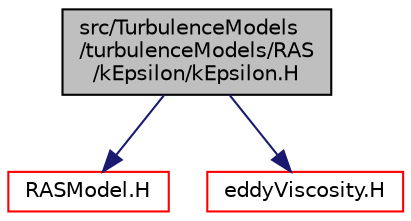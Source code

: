 digraph "src/TurbulenceModels/turbulenceModels/RAS/kEpsilon/kEpsilon.H"
{
  bgcolor="transparent";
  edge [fontname="Helvetica",fontsize="10",labelfontname="Helvetica",labelfontsize="10"];
  node [fontname="Helvetica",fontsize="10",shape=record];
  Node1 [label="src/TurbulenceModels\l/turbulenceModels/RAS\l/kEpsilon/kEpsilon.H",height=0.2,width=0.4,color="black", fillcolor="grey75", style="filled" fontcolor="black"];
  Node1 -> Node2 [color="midnightblue",fontsize="10",style="solid",fontname="Helvetica"];
  Node2 [label="RASModel.H",height=0.2,width=0.4,color="red",URL="$RASModel_8H.html"];
  Node1 -> Node3 [color="midnightblue",fontsize="10",style="solid",fontname="Helvetica"];
  Node3 [label="eddyViscosity.H",height=0.2,width=0.4,color="red",URL="$eddyViscosity_8H.html"];
}
